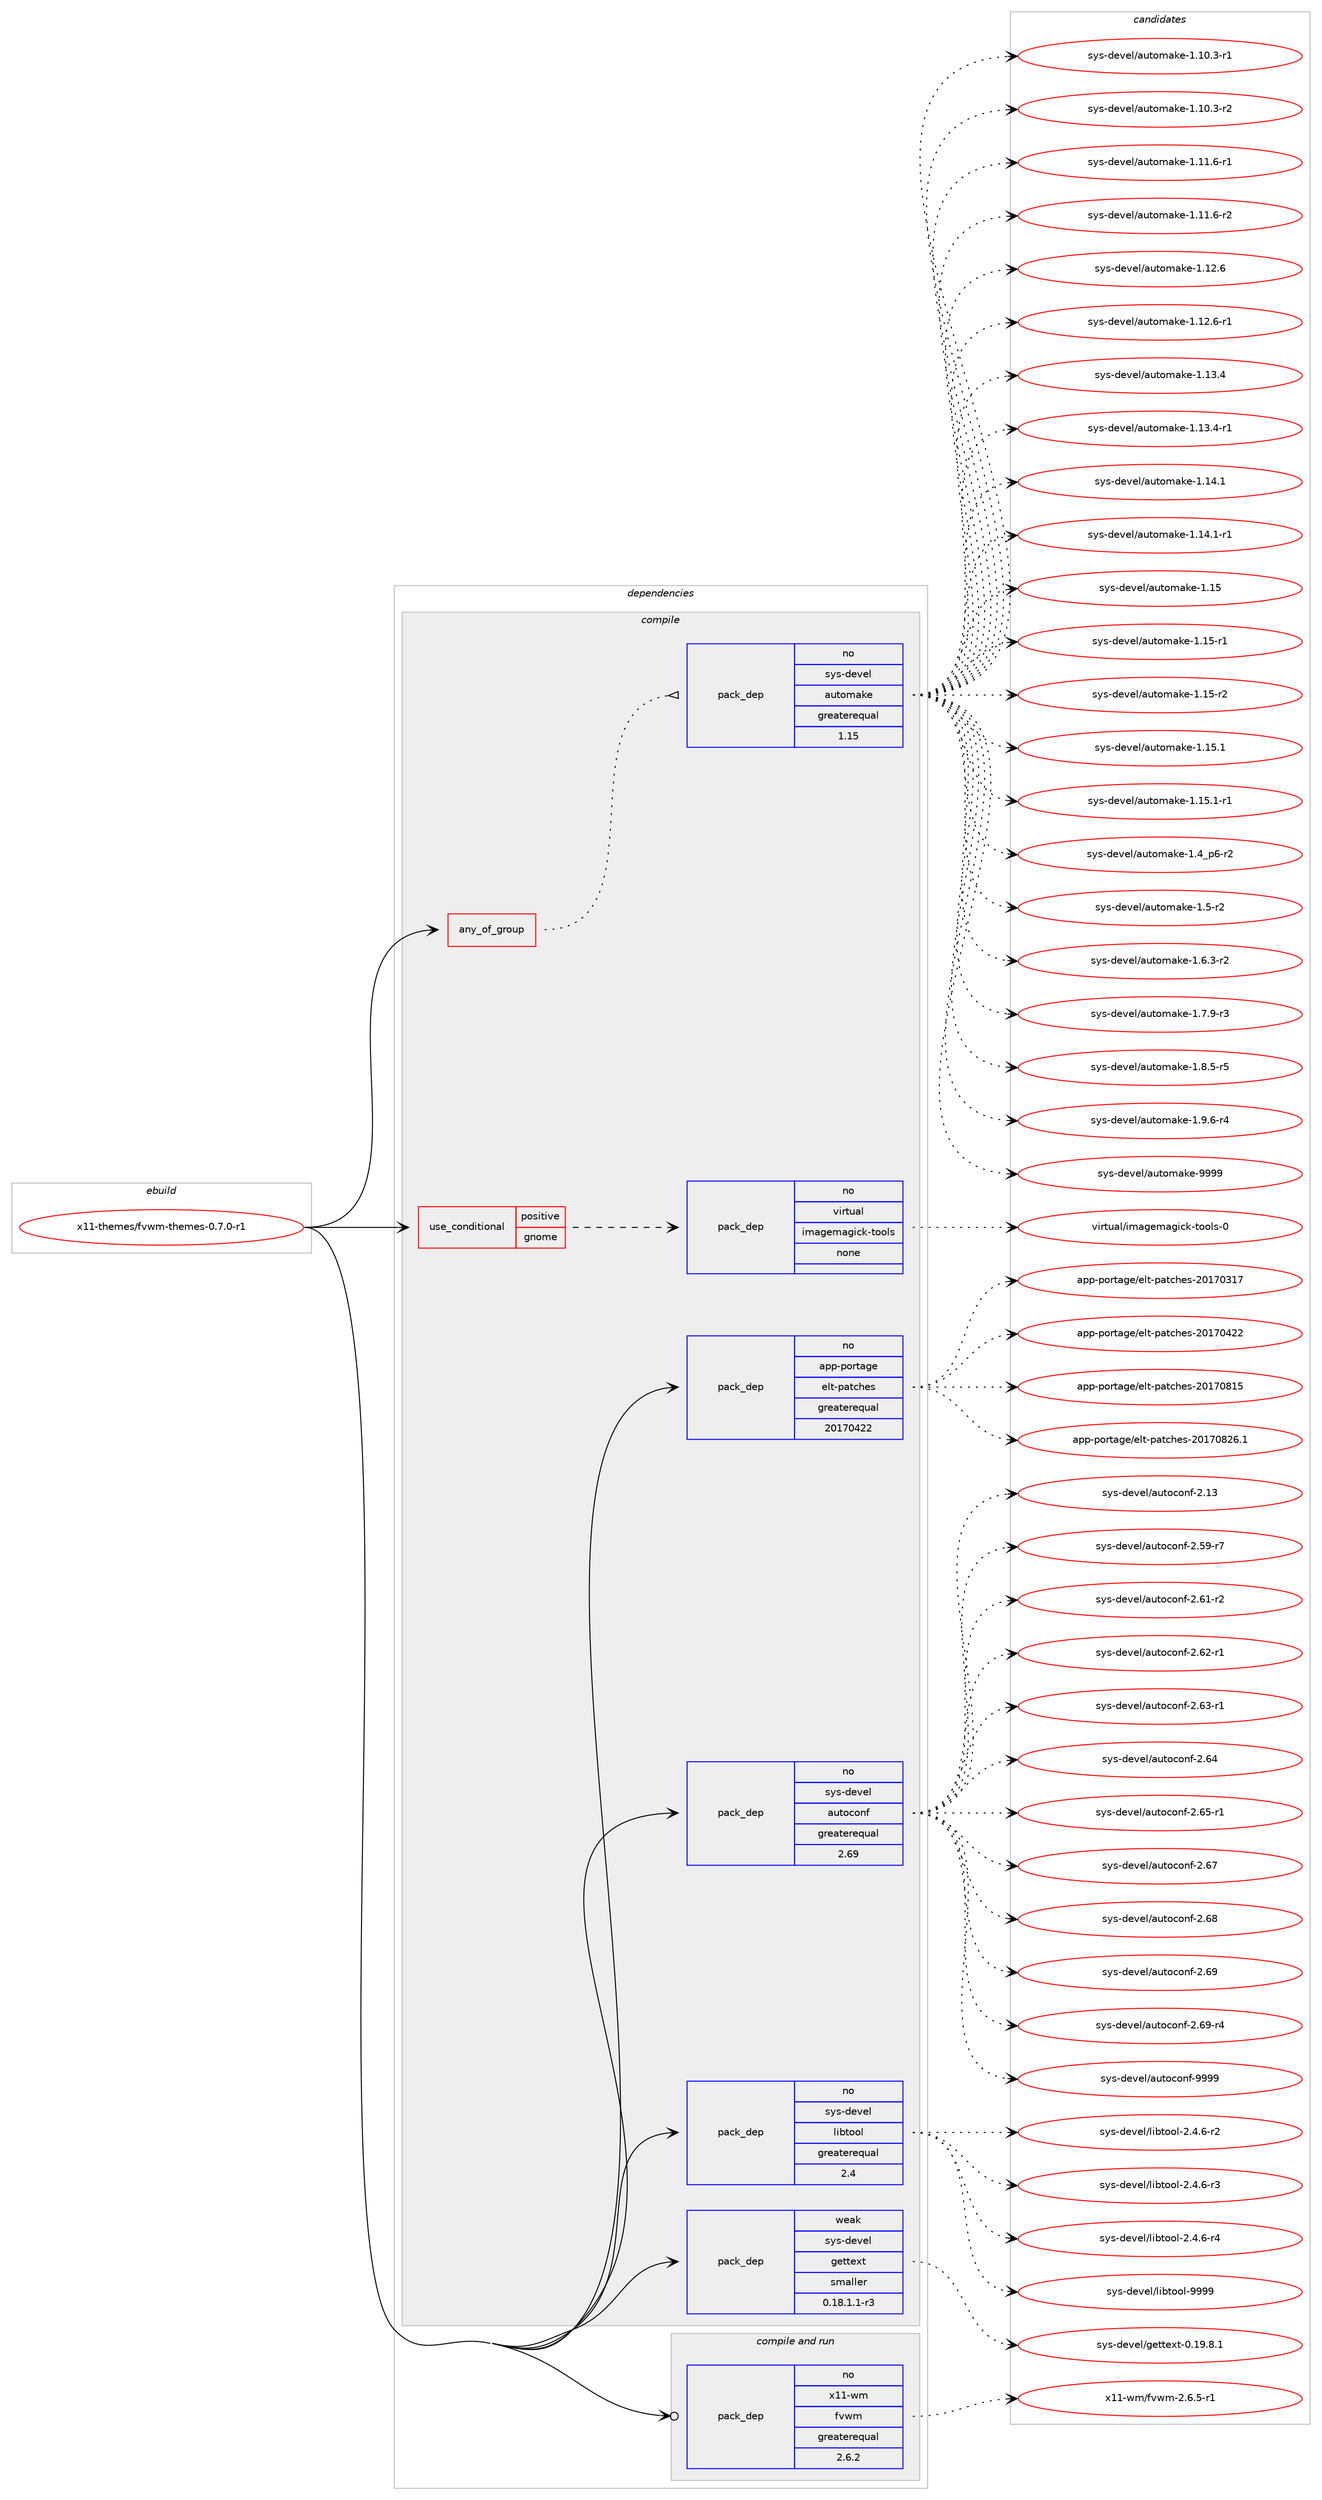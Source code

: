 digraph prolog {

# *************
# Graph options
# *************

newrank=true;
concentrate=true;
compound=true;
graph [rankdir=LR,fontname=Helvetica,fontsize=10,ranksep=1.5];#, ranksep=2.5, nodesep=0.2];
edge  [arrowhead=vee];
node  [fontname=Helvetica,fontsize=10];

# **********
# The ebuild
# **********

subgraph cluster_leftcol {
color=gray;
rank=same;
label=<<i>ebuild</i>>;
id [label="x11-themes/fvwm-themes-0.7.0-r1", color=red, width=4, href="../x11-themes/fvwm-themes-0.7.0-r1.svg"];
}

# ****************
# The dependencies
# ****************

subgraph cluster_midcol {
color=gray;
label=<<i>dependencies</i>>;
subgraph cluster_compile {
fillcolor="#eeeeee";
style=filled;
label=<<i>compile</i>>;
subgraph any9695 {
dependency529866 [label=<<TABLE BORDER="0" CELLBORDER="1" CELLSPACING="0" CELLPADDING="4"><TR><TD CELLPADDING="10">any_of_group</TD></TR></TABLE>>, shape=none, color=red];subgraph pack395955 {
dependency529867 [label=<<TABLE BORDER="0" CELLBORDER="1" CELLSPACING="0" CELLPADDING="4" WIDTH="220"><TR><TD ROWSPAN="6" CELLPADDING="30">pack_dep</TD></TR><TR><TD WIDTH="110">no</TD></TR><TR><TD>sys-devel</TD></TR><TR><TD>automake</TD></TR><TR><TD>greaterequal</TD></TR><TR><TD>1.15</TD></TR></TABLE>>, shape=none, color=blue];
}
dependency529866:e -> dependency529867:w [weight=20,style="dotted",arrowhead="oinv"];
}
id:e -> dependency529866:w [weight=20,style="solid",arrowhead="vee"];
subgraph cond123867 {
dependency529868 [label=<<TABLE BORDER="0" CELLBORDER="1" CELLSPACING="0" CELLPADDING="4"><TR><TD ROWSPAN="3" CELLPADDING="10">use_conditional</TD></TR><TR><TD>positive</TD></TR><TR><TD>gnome</TD></TR></TABLE>>, shape=none, color=red];
subgraph pack395956 {
dependency529869 [label=<<TABLE BORDER="0" CELLBORDER="1" CELLSPACING="0" CELLPADDING="4" WIDTH="220"><TR><TD ROWSPAN="6" CELLPADDING="30">pack_dep</TD></TR><TR><TD WIDTH="110">no</TD></TR><TR><TD>virtual</TD></TR><TR><TD>imagemagick-tools</TD></TR><TR><TD>none</TD></TR><TR><TD></TD></TR></TABLE>>, shape=none, color=blue];
}
dependency529868:e -> dependency529869:w [weight=20,style="dashed",arrowhead="vee"];
}
id:e -> dependency529868:w [weight=20,style="solid",arrowhead="vee"];
subgraph pack395957 {
dependency529870 [label=<<TABLE BORDER="0" CELLBORDER="1" CELLSPACING="0" CELLPADDING="4" WIDTH="220"><TR><TD ROWSPAN="6" CELLPADDING="30">pack_dep</TD></TR><TR><TD WIDTH="110">no</TD></TR><TR><TD>app-portage</TD></TR><TR><TD>elt-patches</TD></TR><TR><TD>greaterequal</TD></TR><TR><TD>20170422</TD></TR></TABLE>>, shape=none, color=blue];
}
id:e -> dependency529870:w [weight=20,style="solid",arrowhead="vee"];
subgraph pack395958 {
dependency529871 [label=<<TABLE BORDER="0" CELLBORDER="1" CELLSPACING="0" CELLPADDING="4" WIDTH="220"><TR><TD ROWSPAN="6" CELLPADDING="30">pack_dep</TD></TR><TR><TD WIDTH="110">no</TD></TR><TR><TD>sys-devel</TD></TR><TR><TD>autoconf</TD></TR><TR><TD>greaterequal</TD></TR><TR><TD>2.69</TD></TR></TABLE>>, shape=none, color=blue];
}
id:e -> dependency529871:w [weight=20,style="solid",arrowhead="vee"];
subgraph pack395959 {
dependency529872 [label=<<TABLE BORDER="0" CELLBORDER="1" CELLSPACING="0" CELLPADDING="4" WIDTH="220"><TR><TD ROWSPAN="6" CELLPADDING="30">pack_dep</TD></TR><TR><TD WIDTH="110">no</TD></TR><TR><TD>sys-devel</TD></TR><TR><TD>libtool</TD></TR><TR><TD>greaterequal</TD></TR><TR><TD>2.4</TD></TR></TABLE>>, shape=none, color=blue];
}
id:e -> dependency529872:w [weight=20,style="solid",arrowhead="vee"];
subgraph pack395960 {
dependency529873 [label=<<TABLE BORDER="0" CELLBORDER="1" CELLSPACING="0" CELLPADDING="4" WIDTH="220"><TR><TD ROWSPAN="6" CELLPADDING="30">pack_dep</TD></TR><TR><TD WIDTH="110">weak</TD></TR><TR><TD>sys-devel</TD></TR><TR><TD>gettext</TD></TR><TR><TD>smaller</TD></TR><TR><TD>0.18.1.1-r3</TD></TR></TABLE>>, shape=none, color=blue];
}
id:e -> dependency529873:w [weight=20,style="solid",arrowhead="vee"];
}
subgraph cluster_compileandrun {
fillcolor="#eeeeee";
style=filled;
label=<<i>compile and run</i>>;
subgraph pack395961 {
dependency529874 [label=<<TABLE BORDER="0" CELLBORDER="1" CELLSPACING="0" CELLPADDING="4" WIDTH="220"><TR><TD ROWSPAN="6" CELLPADDING="30">pack_dep</TD></TR><TR><TD WIDTH="110">no</TD></TR><TR><TD>x11-wm</TD></TR><TR><TD>fvwm</TD></TR><TR><TD>greaterequal</TD></TR><TR><TD>2.6.2</TD></TR></TABLE>>, shape=none, color=blue];
}
id:e -> dependency529874:w [weight=20,style="solid",arrowhead="odotvee"];
}
subgraph cluster_run {
fillcolor="#eeeeee";
style=filled;
label=<<i>run</i>>;
}
}

# **************
# The candidates
# **************

subgraph cluster_choices {
rank=same;
color=gray;
label=<<i>candidates</i>>;

subgraph choice395955 {
color=black;
nodesep=1;
choice11512111545100101118101108479711711611110997107101454946494846514511449 [label="sys-devel/automake-1.10.3-r1", color=red, width=4,href="../sys-devel/automake-1.10.3-r1.svg"];
choice11512111545100101118101108479711711611110997107101454946494846514511450 [label="sys-devel/automake-1.10.3-r2", color=red, width=4,href="../sys-devel/automake-1.10.3-r2.svg"];
choice11512111545100101118101108479711711611110997107101454946494946544511449 [label="sys-devel/automake-1.11.6-r1", color=red, width=4,href="../sys-devel/automake-1.11.6-r1.svg"];
choice11512111545100101118101108479711711611110997107101454946494946544511450 [label="sys-devel/automake-1.11.6-r2", color=red, width=4,href="../sys-devel/automake-1.11.6-r2.svg"];
choice1151211154510010111810110847971171161111099710710145494649504654 [label="sys-devel/automake-1.12.6", color=red, width=4,href="../sys-devel/automake-1.12.6.svg"];
choice11512111545100101118101108479711711611110997107101454946495046544511449 [label="sys-devel/automake-1.12.6-r1", color=red, width=4,href="../sys-devel/automake-1.12.6-r1.svg"];
choice1151211154510010111810110847971171161111099710710145494649514652 [label="sys-devel/automake-1.13.4", color=red, width=4,href="../sys-devel/automake-1.13.4.svg"];
choice11512111545100101118101108479711711611110997107101454946495146524511449 [label="sys-devel/automake-1.13.4-r1", color=red, width=4,href="../sys-devel/automake-1.13.4-r1.svg"];
choice1151211154510010111810110847971171161111099710710145494649524649 [label="sys-devel/automake-1.14.1", color=red, width=4,href="../sys-devel/automake-1.14.1.svg"];
choice11512111545100101118101108479711711611110997107101454946495246494511449 [label="sys-devel/automake-1.14.1-r1", color=red, width=4,href="../sys-devel/automake-1.14.1-r1.svg"];
choice115121115451001011181011084797117116111109971071014549464953 [label="sys-devel/automake-1.15", color=red, width=4,href="../sys-devel/automake-1.15.svg"];
choice1151211154510010111810110847971171161111099710710145494649534511449 [label="sys-devel/automake-1.15-r1", color=red, width=4,href="../sys-devel/automake-1.15-r1.svg"];
choice1151211154510010111810110847971171161111099710710145494649534511450 [label="sys-devel/automake-1.15-r2", color=red, width=4,href="../sys-devel/automake-1.15-r2.svg"];
choice1151211154510010111810110847971171161111099710710145494649534649 [label="sys-devel/automake-1.15.1", color=red, width=4,href="../sys-devel/automake-1.15.1.svg"];
choice11512111545100101118101108479711711611110997107101454946495346494511449 [label="sys-devel/automake-1.15.1-r1", color=red, width=4,href="../sys-devel/automake-1.15.1-r1.svg"];
choice115121115451001011181011084797117116111109971071014549465295112544511450 [label="sys-devel/automake-1.4_p6-r2", color=red, width=4,href="../sys-devel/automake-1.4_p6-r2.svg"];
choice11512111545100101118101108479711711611110997107101454946534511450 [label="sys-devel/automake-1.5-r2", color=red, width=4,href="../sys-devel/automake-1.5-r2.svg"];
choice115121115451001011181011084797117116111109971071014549465446514511450 [label="sys-devel/automake-1.6.3-r2", color=red, width=4,href="../sys-devel/automake-1.6.3-r2.svg"];
choice115121115451001011181011084797117116111109971071014549465546574511451 [label="sys-devel/automake-1.7.9-r3", color=red, width=4,href="../sys-devel/automake-1.7.9-r3.svg"];
choice115121115451001011181011084797117116111109971071014549465646534511453 [label="sys-devel/automake-1.8.5-r5", color=red, width=4,href="../sys-devel/automake-1.8.5-r5.svg"];
choice115121115451001011181011084797117116111109971071014549465746544511452 [label="sys-devel/automake-1.9.6-r4", color=red, width=4,href="../sys-devel/automake-1.9.6-r4.svg"];
choice115121115451001011181011084797117116111109971071014557575757 [label="sys-devel/automake-9999", color=red, width=4,href="../sys-devel/automake-9999.svg"];
dependency529867:e -> choice11512111545100101118101108479711711611110997107101454946494846514511449:w [style=dotted,weight="100"];
dependency529867:e -> choice11512111545100101118101108479711711611110997107101454946494846514511450:w [style=dotted,weight="100"];
dependency529867:e -> choice11512111545100101118101108479711711611110997107101454946494946544511449:w [style=dotted,weight="100"];
dependency529867:e -> choice11512111545100101118101108479711711611110997107101454946494946544511450:w [style=dotted,weight="100"];
dependency529867:e -> choice1151211154510010111810110847971171161111099710710145494649504654:w [style=dotted,weight="100"];
dependency529867:e -> choice11512111545100101118101108479711711611110997107101454946495046544511449:w [style=dotted,weight="100"];
dependency529867:e -> choice1151211154510010111810110847971171161111099710710145494649514652:w [style=dotted,weight="100"];
dependency529867:e -> choice11512111545100101118101108479711711611110997107101454946495146524511449:w [style=dotted,weight="100"];
dependency529867:e -> choice1151211154510010111810110847971171161111099710710145494649524649:w [style=dotted,weight="100"];
dependency529867:e -> choice11512111545100101118101108479711711611110997107101454946495246494511449:w [style=dotted,weight="100"];
dependency529867:e -> choice115121115451001011181011084797117116111109971071014549464953:w [style=dotted,weight="100"];
dependency529867:e -> choice1151211154510010111810110847971171161111099710710145494649534511449:w [style=dotted,weight="100"];
dependency529867:e -> choice1151211154510010111810110847971171161111099710710145494649534511450:w [style=dotted,weight="100"];
dependency529867:e -> choice1151211154510010111810110847971171161111099710710145494649534649:w [style=dotted,weight="100"];
dependency529867:e -> choice11512111545100101118101108479711711611110997107101454946495346494511449:w [style=dotted,weight="100"];
dependency529867:e -> choice115121115451001011181011084797117116111109971071014549465295112544511450:w [style=dotted,weight="100"];
dependency529867:e -> choice11512111545100101118101108479711711611110997107101454946534511450:w [style=dotted,weight="100"];
dependency529867:e -> choice115121115451001011181011084797117116111109971071014549465446514511450:w [style=dotted,weight="100"];
dependency529867:e -> choice115121115451001011181011084797117116111109971071014549465546574511451:w [style=dotted,weight="100"];
dependency529867:e -> choice115121115451001011181011084797117116111109971071014549465646534511453:w [style=dotted,weight="100"];
dependency529867:e -> choice115121115451001011181011084797117116111109971071014549465746544511452:w [style=dotted,weight="100"];
dependency529867:e -> choice115121115451001011181011084797117116111109971071014557575757:w [style=dotted,weight="100"];
}
subgraph choice395956 {
color=black;
nodesep=1;
choice1181051141161179710847105109971031011099710310599107451161111111081154548 [label="virtual/imagemagick-tools-0", color=red, width=4,href="../virtual/imagemagick-tools-0.svg"];
dependency529869:e -> choice1181051141161179710847105109971031011099710310599107451161111111081154548:w [style=dotted,weight="100"];
}
subgraph choice395957 {
color=black;
nodesep=1;
choice97112112451121111141169710310147101108116451129711699104101115455048495548514955 [label="app-portage/elt-patches-20170317", color=red, width=4,href="../app-portage/elt-patches-20170317.svg"];
choice97112112451121111141169710310147101108116451129711699104101115455048495548525050 [label="app-portage/elt-patches-20170422", color=red, width=4,href="../app-portage/elt-patches-20170422.svg"];
choice97112112451121111141169710310147101108116451129711699104101115455048495548564953 [label="app-portage/elt-patches-20170815", color=red, width=4,href="../app-portage/elt-patches-20170815.svg"];
choice971121124511211111411697103101471011081164511297116991041011154550484955485650544649 [label="app-portage/elt-patches-20170826.1", color=red, width=4,href="../app-portage/elt-patches-20170826.1.svg"];
dependency529870:e -> choice97112112451121111141169710310147101108116451129711699104101115455048495548514955:w [style=dotted,weight="100"];
dependency529870:e -> choice97112112451121111141169710310147101108116451129711699104101115455048495548525050:w [style=dotted,weight="100"];
dependency529870:e -> choice97112112451121111141169710310147101108116451129711699104101115455048495548564953:w [style=dotted,weight="100"];
dependency529870:e -> choice971121124511211111411697103101471011081164511297116991041011154550484955485650544649:w [style=dotted,weight="100"];
}
subgraph choice395958 {
color=black;
nodesep=1;
choice115121115451001011181011084797117116111991111101024550464951 [label="sys-devel/autoconf-2.13", color=red, width=4,href="../sys-devel/autoconf-2.13.svg"];
choice1151211154510010111810110847971171161119911111010245504653574511455 [label="sys-devel/autoconf-2.59-r7", color=red, width=4,href="../sys-devel/autoconf-2.59-r7.svg"];
choice1151211154510010111810110847971171161119911111010245504654494511450 [label="sys-devel/autoconf-2.61-r2", color=red, width=4,href="../sys-devel/autoconf-2.61-r2.svg"];
choice1151211154510010111810110847971171161119911111010245504654504511449 [label="sys-devel/autoconf-2.62-r1", color=red, width=4,href="../sys-devel/autoconf-2.62-r1.svg"];
choice1151211154510010111810110847971171161119911111010245504654514511449 [label="sys-devel/autoconf-2.63-r1", color=red, width=4,href="../sys-devel/autoconf-2.63-r1.svg"];
choice115121115451001011181011084797117116111991111101024550465452 [label="sys-devel/autoconf-2.64", color=red, width=4,href="../sys-devel/autoconf-2.64.svg"];
choice1151211154510010111810110847971171161119911111010245504654534511449 [label="sys-devel/autoconf-2.65-r1", color=red, width=4,href="../sys-devel/autoconf-2.65-r1.svg"];
choice115121115451001011181011084797117116111991111101024550465455 [label="sys-devel/autoconf-2.67", color=red, width=4,href="../sys-devel/autoconf-2.67.svg"];
choice115121115451001011181011084797117116111991111101024550465456 [label="sys-devel/autoconf-2.68", color=red, width=4,href="../sys-devel/autoconf-2.68.svg"];
choice115121115451001011181011084797117116111991111101024550465457 [label="sys-devel/autoconf-2.69", color=red, width=4,href="../sys-devel/autoconf-2.69.svg"];
choice1151211154510010111810110847971171161119911111010245504654574511452 [label="sys-devel/autoconf-2.69-r4", color=red, width=4,href="../sys-devel/autoconf-2.69-r4.svg"];
choice115121115451001011181011084797117116111991111101024557575757 [label="sys-devel/autoconf-9999", color=red, width=4,href="../sys-devel/autoconf-9999.svg"];
dependency529871:e -> choice115121115451001011181011084797117116111991111101024550464951:w [style=dotted,weight="100"];
dependency529871:e -> choice1151211154510010111810110847971171161119911111010245504653574511455:w [style=dotted,weight="100"];
dependency529871:e -> choice1151211154510010111810110847971171161119911111010245504654494511450:w [style=dotted,weight="100"];
dependency529871:e -> choice1151211154510010111810110847971171161119911111010245504654504511449:w [style=dotted,weight="100"];
dependency529871:e -> choice1151211154510010111810110847971171161119911111010245504654514511449:w [style=dotted,weight="100"];
dependency529871:e -> choice115121115451001011181011084797117116111991111101024550465452:w [style=dotted,weight="100"];
dependency529871:e -> choice1151211154510010111810110847971171161119911111010245504654534511449:w [style=dotted,weight="100"];
dependency529871:e -> choice115121115451001011181011084797117116111991111101024550465455:w [style=dotted,weight="100"];
dependency529871:e -> choice115121115451001011181011084797117116111991111101024550465456:w [style=dotted,weight="100"];
dependency529871:e -> choice115121115451001011181011084797117116111991111101024550465457:w [style=dotted,weight="100"];
dependency529871:e -> choice1151211154510010111810110847971171161119911111010245504654574511452:w [style=dotted,weight="100"];
dependency529871:e -> choice115121115451001011181011084797117116111991111101024557575757:w [style=dotted,weight="100"];
}
subgraph choice395959 {
color=black;
nodesep=1;
choice1151211154510010111810110847108105981161111111084550465246544511450 [label="sys-devel/libtool-2.4.6-r2", color=red, width=4,href="../sys-devel/libtool-2.4.6-r2.svg"];
choice1151211154510010111810110847108105981161111111084550465246544511451 [label="sys-devel/libtool-2.4.6-r3", color=red, width=4,href="../sys-devel/libtool-2.4.6-r3.svg"];
choice1151211154510010111810110847108105981161111111084550465246544511452 [label="sys-devel/libtool-2.4.6-r4", color=red, width=4,href="../sys-devel/libtool-2.4.6-r4.svg"];
choice1151211154510010111810110847108105981161111111084557575757 [label="sys-devel/libtool-9999", color=red, width=4,href="../sys-devel/libtool-9999.svg"];
dependency529872:e -> choice1151211154510010111810110847108105981161111111084550465246544511450:w [style=dotted,weight="100"];
dependency529872:e -> choice1151211154510010111810110847108105981161111111084550465246544511451:w [style=dotted,weight="100"];
dependency529872:e -> choice1151211154510010111810110847108105981161111111084550465246544511452:w [style=dotted,weight="100"];
dependency529872:e -> choice1151211154510010111810110847108105981161111111084557575757:w [style=dotted,weight="100"];
}
subgraph choice395960 {
color=black;
nodesep=1;
choice1151211154510010111810110847103101116116101120116454846495746564649 [label="sys-devel/gettext-0.19.8.1", color=red, width=4,href="../sys-devel/gettext-0.19.8.1.svg"];
dependency529873:e -> choice1151211154510010111810110847103101116116101120116454846495746564649:w [style=dotted,weight="100"];
}
subgraph choice395961 {
color=black;
nodesep=1;
choice120494945119109471021181191094550465446534511449 [label="x11-wm/fvwm-2.6.5-r1", color=red, width=4,href="../x11-wm/fvwm-2.6.5-r1.svg"];
dependency529874:e -> choice120494945119109471021181191094550465446534511449:w [style=dotted,weight="100"];
}
}

}
